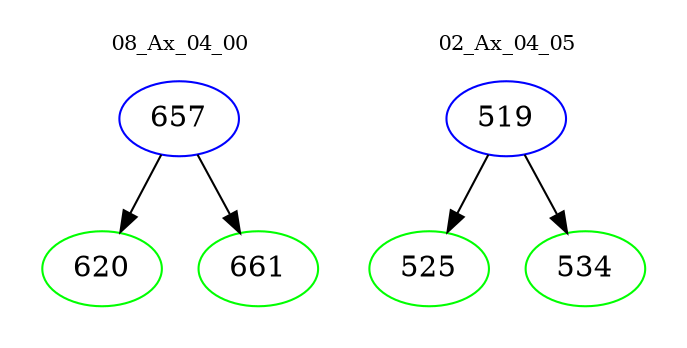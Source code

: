 digraph{
subgraph cluster_0 {
color = white
label = "08_Ax_04_00";
fontsize=10;
T0_657 [label="657", color="blue"]
T0_657 -> T0_620 [color="black"]
T0_620 [label="620", color="green"]
T0_657 -> T0_661 [color="black"]
T0_661 [label="661", color="green"]
}
subgraph cluster_1 {
color = white
label = "02_Ax_04_05";
fontsize=10;
T1_519 [label="519", color="blue"]
T1_519 -> T1_525 [color="black"]
T1_525 [label="525", color="green"]
T1_519 -> T1_534 [color="black"]
T1_534 [label="534", color="green"]
}
}
